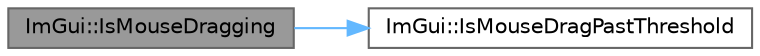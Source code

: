 digraph "ImGui::IsMouseDragging"
{
 // LATEX_PDF_SIZE
  bgcolor="transparent";
  edge [fontname=Helvetica,fontsize=10,labelfontname=Helvetica,labelfontsize=10];
  node [fontname=Helvetica,fontsize=10,shape=box,height=0.2,width=0.4];
  rankdir="LR";
  Node1 [id="Node000001",label="ImGui::IsMouseDragging",height=0.2,width=0.4,color="gray40", fillcolor="grey60", style="filled", fontcolor="black",tooltip=" "];
  Node1 -> Node2 [id="edge1_Node000001_Node000002",color="steelblue1",style="solid",tooltip=" "];
  Node2 [id="Node000002",label="ImGui::IsMouseDragPastThreshold",height=0.2,width=0.4,color="grey40", fillcolor="white", style="filled",URL="$namespace_im_gui.html#ad1b3473eaad344022a022acfd45b0f5c",tooltip=" "];
}

